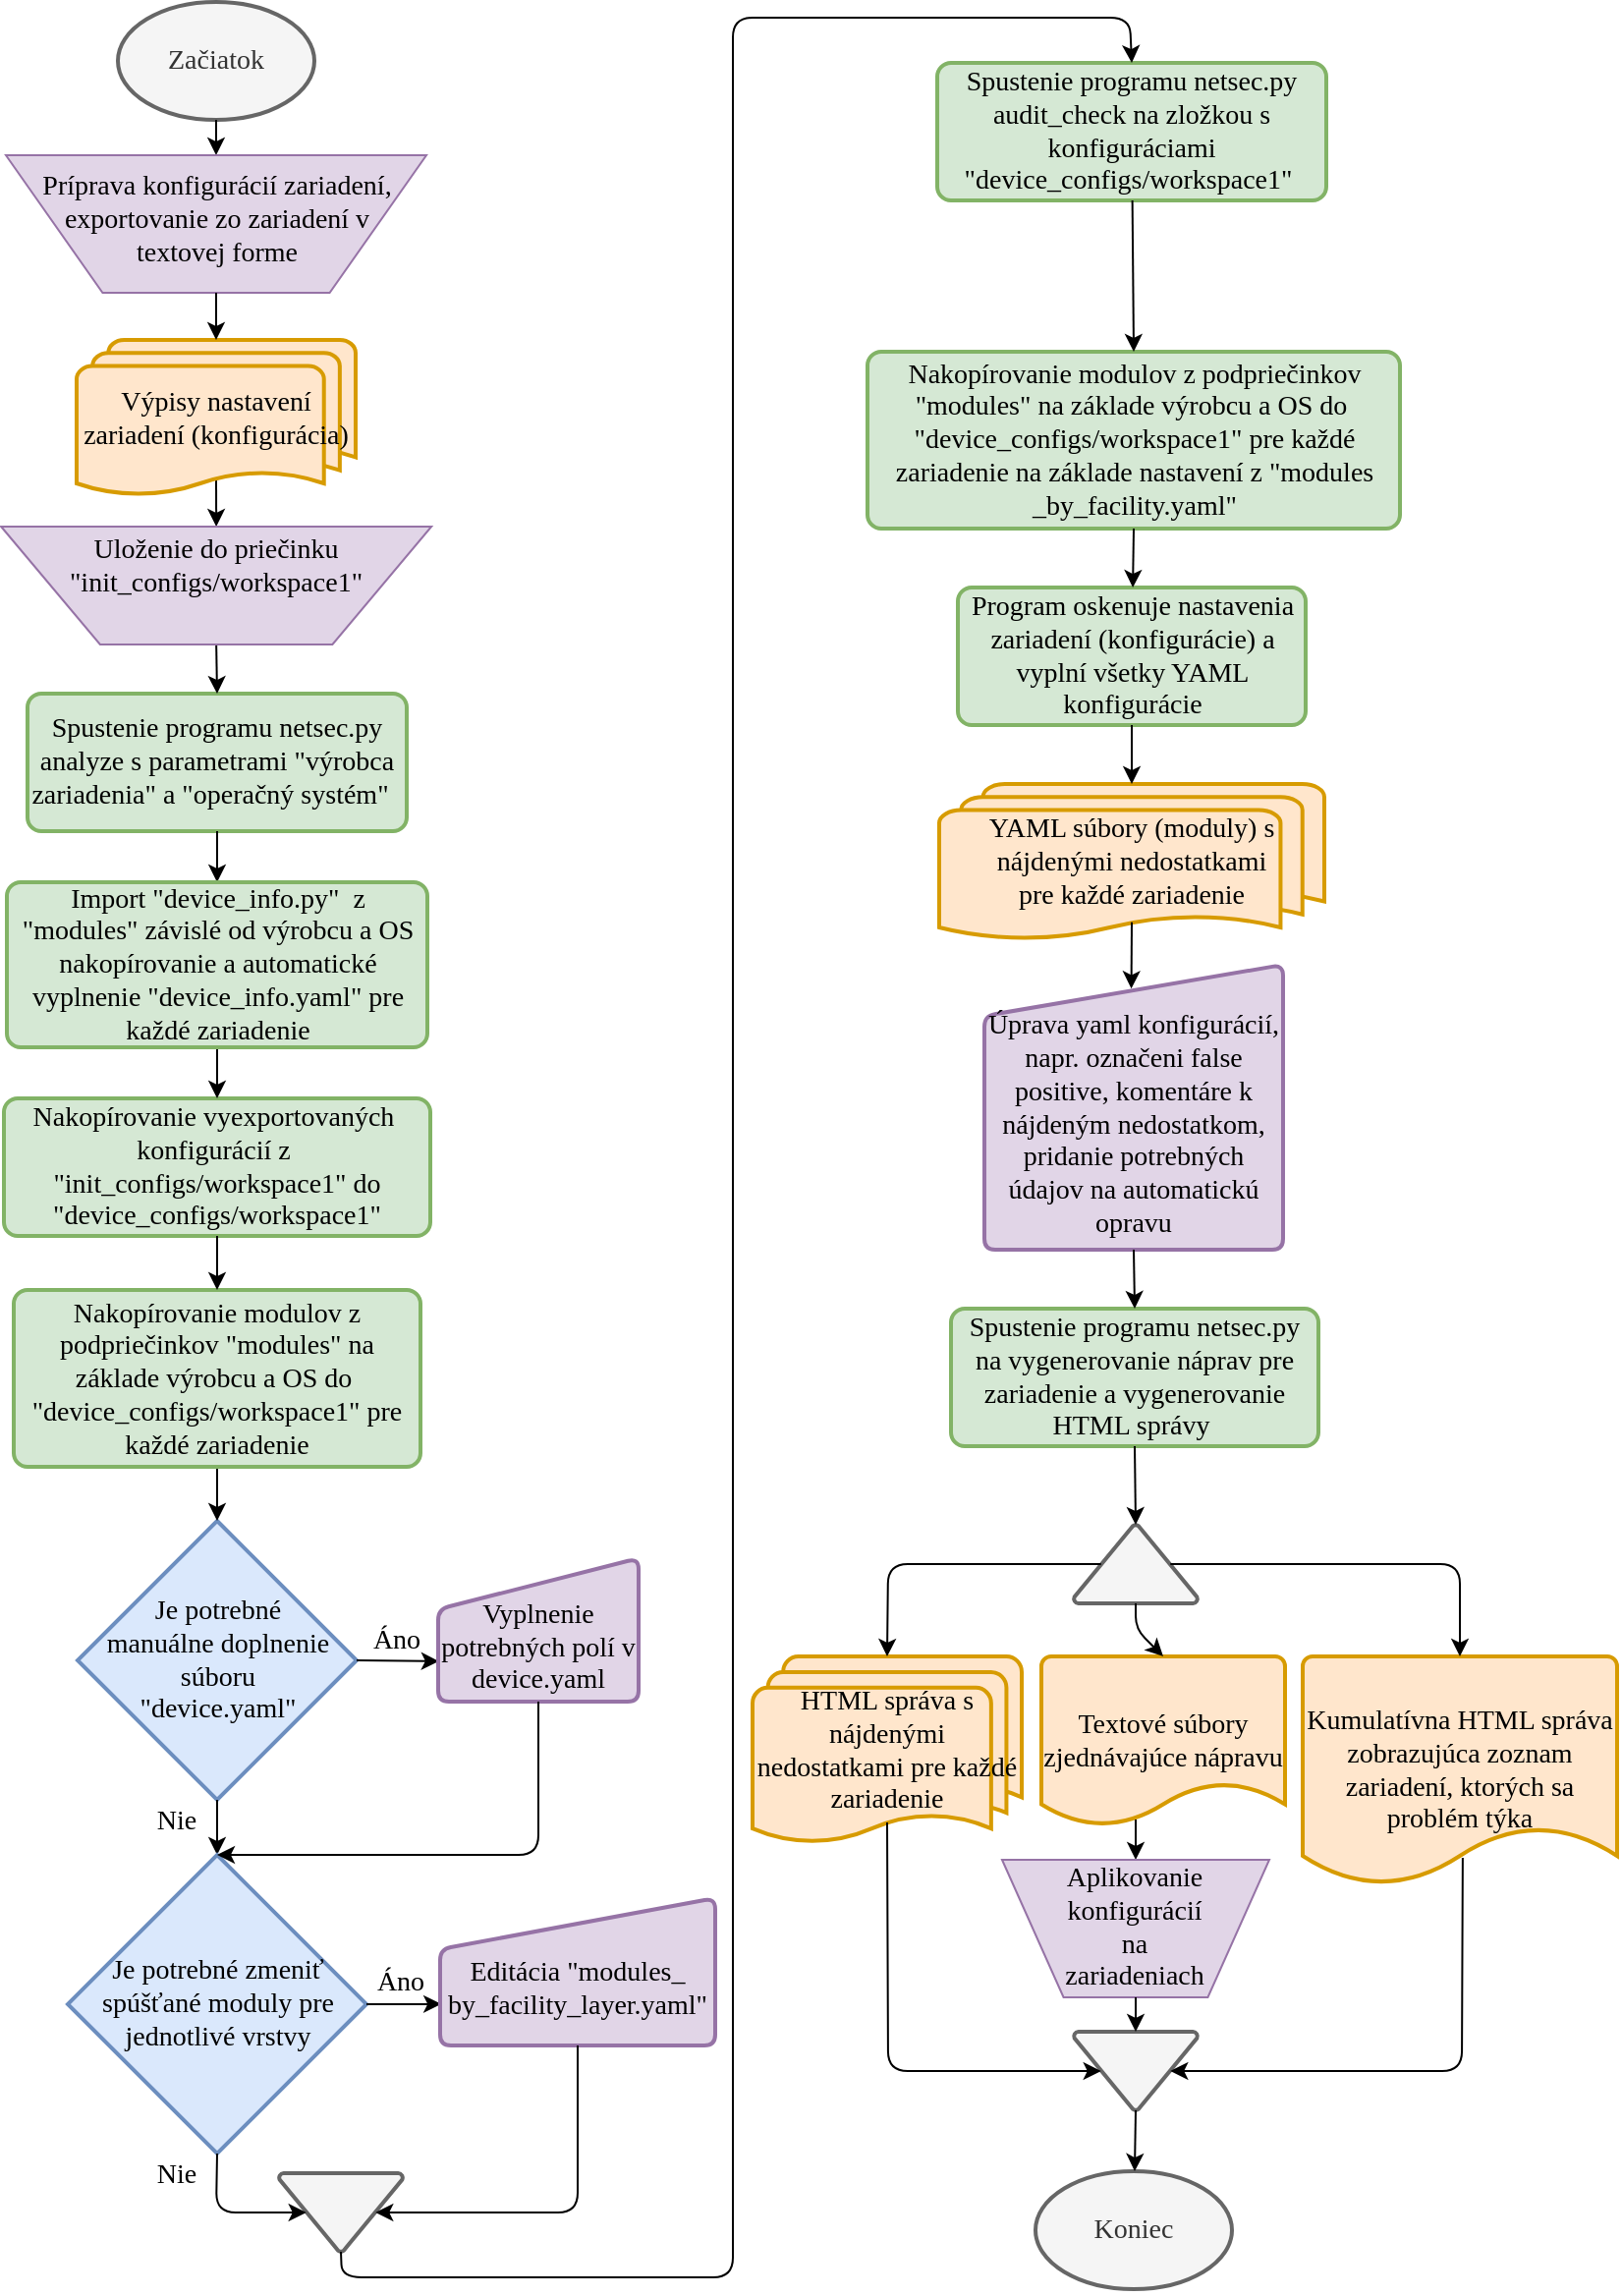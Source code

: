 <mxfile version="12.3.2" type="device" pages="1"><diagram name="Page-1" id="edf60f1a-56cd-e834-aa8a-f176f3a09ee4"><mxGraphModel dx="2785" dy="2779" grid="1" gridSize="10" guides="1" tooltips="1" connect="1" arrows="1" fold="1" page="1" pageScale="1" pageWidth="827" pageHeight="1169" background="#ffffff" math="0" shadow="0"><root><mxCell id="0"/><mxCell id="1" parent="0"/><mxCell id="6cHT_p8mozlos4Yl4xKU-3" value="Začiatok" style="strokeWidth=2;html=1;shape=mxgraph.flowchart.start_1;whiteSpace=wrap;fontFamily=Vafle VUT;fillColor=#f5f5f5;strokeColor=#666666;fontColor=#333333;fontSize=14;" parent="1" vertex="1"><mxGeometry x="62" y="-1168" width="100" height="60" as="geometry"/></mxCell><mxCell id="6cHT_p8mozlos4Yl4xKU-16" value="Spustenie programu netsec.py analyze s parametrami &quot;výrobca zariadenia&quot; a &quot;operačný systém&quot;&amp;nbsp;&amp;nbsp;" style="rounded=1;whiteSpace=wrap;html=1;absoluteArcSize=1;arcSize=14;strokeWidth=2;fontFamily=Vafle VUT;fillColor=#d5e8d4;strokeColor=#82b366;fontSize=14;" parent="1" vertex="1"><mxGeometry x="16" y="-816" width="193" height="70" as="geometry"/></mxCell><mxCell id="6cHT_p8mozlos4Yl4xKU-23" value="" style="endArrow=classic;html=1;fontFamily=Vafle VUT;exitX=0.5;exitY=0.88;exitDx=0;exitDy=0;exitPerimeter=0;entryX=0.5;entryY=0;entryDx=0;entryDy=0;fontSize=14;" parent="1" source="6cHT_p8mozlos4Yl4xKU-19" target="g4oI9HJ7nEypUv8p38y7-5" edge="1"><mxGeometry width="50" height="50" relative="1" as="geometry"><mxPoint x="122" y="-993" as="sourcePoint"/><mxPoint x="112" y="-882" as="targetPoint"/></mxGeometry></mxCell><mxCell id="6cHT_p8mozlos4Yl4xKU-24" value="" style="endArrow=classic;html=1;fontFamily=Vafle VUT;exitX=0.5;exitY=1;exitDx=0;exitDy=0;exitPerimeter=0;entryX=0.5;entryY=0;entryDx=0;entryDy=0;fontSize=14;" parent="1" source="6cHT_p8mozlos4Yl4xKU-3" target="g4oI9HJ7nEypUv8p38y7-2" edge="1"><mxGeometry width="50" height="50" relative="1" as="geometry"><mxPoint x="62" y="-719" as="sourcePoint"/><mxPoint x="133" y="-1100" as="targetPoint"/></mxGeometry></mxCell><mxCell id="6cHT_p8mozlos4Yl4xKU-25" value="" style="endArrow=classic;html=1;fontFamily=Vafle VUT;entryX=0.5;entryY=0;entryDx=0;entryDy=0;exitX=0.5;exitY=1;exitDx=0;exitDy=0;fontSize=14;" parent="1" source="g4oI9HJ7nEypUv8p38y7-5" target="6cHT_p8mozlos4Yl4xKU-16" edge="1"><mxGeometry width="50" height="50" relative="1" as="geometry"><mxPoint x="112" y="-818" as="sourcePoint"/><mxPoint x="112" y="-788" as="targetPoint"/></mxGeometry></mxCell><mxCell id="6cHT_p8mozlos4Yl4xKU-27" value="Nakopírovanie vyexportovaných&amp;nbsp; konfigurácií z&amp;nbsp; &quot;init_configs/workspace1&quot; do &quot;device_configs/workspace1&quot;" style="rounded=1;whiteSpace=wrap;html=1;absoluteArcSize=1;arcSize=14;strokeWidth=2;fontFamily=Vafle VUT;fillColor=#d5e8d4;strokeColor=#82b366;fontSize=14;" parent="1" vertex="1"><mxGeometry x="4" y="-610" width="217" height="70" as="geometry"/></mxCell><mxCell id="6cHT_p8mozlos4Yl4xKU-29" value="" style="endArrow=classic;html=1;fontFamily=Vafle VUT;exitX=0.5;exitY=1;exitDx=0;exitDy=0;entryX=0.5;entryY=0;entryDx=0;entryDy=0;fontSize=14;" parent="1" source="6cHT_p8mozlos4Yl4xKU-16" target="LH9sDuSlAOWutRwLxibZ-2" edge="1"><mxGeometry width="50" height="50" relative="1" as="geometry"><mxPoint x="42" y="-422" as="sourcePoint"/><mxPoint x="112" y="-704" as="targetPoint"/></mxGeometry></mxCell><mxCell id="6cHT_p8mozlos4Yl4xKU-33" value="&lt;font style=&quot;font-size: 14px&quot;&gt;Je potrebné &lt;br&gt;manuálne doplnenie &lt;br&gt;súboru &lt;br&gt;&quot;device.yaml&quot;&lt;/font&gt;" style="strokeWidth=2;html=1;shape=mxgraph.flowchart.decision;whiteSpace=wrap;fontFamily=Vafle VUT;fillColor=#dae8fc;strokeColor=#6c8ebf;fontSize=14;" parent="1" vertex="1"><mxGeometry x="41.5" y="-395" width="142" height="142" as="geometry"/></mxCell><mxCell id="6cHT_p8mozlos4Yl4xKU-34" value="" style="endArrow=classic;html=1;fontFamily=Vafle VUT;exitX=0.5;exitY=1;exitDx=0;exitDy=0;entryX=0.5;entryY=0;entryDx=0;entryDy=0;fontSize=14;" parent="1" source="LH9sDuSlAOWutRwLxibZ-2" target="6cHT_p8mozlos4Yl4xKU-27" edge="1"><mxGeometry width="50" height="50" relative="1" as="geometry"><mxPoint x="112" y="-534" as="sourcePoint"/><mxPoint x="112" y="-520" as="targetPoint"/></mxGeometry></mxCell><mxCell id="6cHT_p8mozlos4Yl4xKU-38" value="" style="endArrow=classic;html=1;fontFamily=Vafle VUT;exitX=1;exitY=0.5;exitDx=0;exitDy=0;exitPerimeter=0;entryX=0.004;entryY=0.719;entryDx=0;entryDy=0;entryPerimeter=0;fontSize=14;" parent="1" source="6cHT_p8mozlos4Yl4xKU-33" target="6cHT_p8mozlos4Yl4xKU-39" edge="1"><mxGeometry width="50" height="50" relative="1" as="geometry"><mxPoint x="42" y="16" as="sourcePoint"/><mxPoint x="182" y="-214" as="targetPoint"/></mxGeometry></mxCell><mxCell id="6cHT_p8mozlos4Yl4xKU-39" value="&lt;font style=&quot;font-size: 14px;&quot;&gt;&lt;br style=&quot;font-size: 14px;&quot;&gt;Vyplnenie potrebných polí v device.yaml&lt;/font&gt;" style="html=1;strokeWidth=2;shape=manualInput;whiteSpace=wrap;rounded=1;size=26;arcSize=11;fontFamily=Vafle VUT;fillColor=#e1d5e7;strokeColor=#9673a6;fontSize=14;" parent="1" vertex="1"><mxGeometry x="225" y="-376" width="102" height="73" as="geometry"/></mxCell><mxCell id="6cHT_p8mozlos4Yl4xKU-41" value="" style="endArrow=classic;html=1;fontFamily=Vafle VUT;exitX=0.5;exitY=1;exitDx=0;exitDy=0;exitPerimeter=0;entryX=0.5;entryY=0;entryDx=0;entryDy=0;entryPerimeter=0;fontSize=14;" parent="1" source="6cHT_p8mozlos4Yl4xKU-33" target="6cHT_p8mozlos4Yl4xKU-47" edge="1"><mxGeometry width="50" height="50" relative="1" as="geometry"><mxPoint x="42" y="-14" as="sourcePoint"/><mxPoint x="112" y="-158.0" as="targetPoint"/></mxGeometry></mxCell><mxCell id="6cHT_p8mozlos4Yl4xKU-42" value="Áno" style="text;html=1;strokeColor=none;fillColor=none;align=center;verticalAlign=middle;whiteSpace=wrap;rounded=0;fontFamily=Vafle VUT;fontSize=14;" parent="1" vertex="1"><mxGeometry x="184" y="-344" width="40" height="20" as="geometry"/></mxCell><mxCell id="6cHT_p8mozlos4Yl4xKU-44" value="Nie" style="text;html=1;strokeColor=none;fillColor=none;align=center;verticalAlign=middle;whiteSpace=wrap;rounded=0;fontFamily=Vafle VUT;fontSize=14;" parent="1" vertex="1"><mxGeometry x="72" y="-252" width="40" height="20" as="geometry"/></mxCell><mxCell id="6cHT_p8mozlos4Yl4xKU-46" value="&lt;span style=&quot;white-space: normal; font-size: 14px;&quot;&gt;&lt;font style=&quot;font-size: 14px;&quot;&gt;Spustenie programu netsec.py audit_check na zložkou s konfiguráciami &quot;device_configs/workspace1&quot;&amp;nbsp;&lt;/font&gt;&lt;/span&gt;" style="rounded=1;whiteSpace=wrap;html=1;absoluteArcSize=1;arcSize=14;strokeWidth=2;fontFamily=Vafle VUT;fillColor=#d5e8d4;strokeColor=#82b366;fontSize=14;" parent="1" vertex="1"><mxGeometry x="479" y="-1137" width="198" height="70" as="geometry"/></mxCell><mxCell id="6cHT_p8mozlos4Yl4xKU-47" value="&lt;span style=&quot;font-size: 14px;&quot;&gt;Je potrebné zmeniť spúšťané moduly pre jednotlivé vrstvy&lt;/span&gt;" style="strokeWidth=2;html=1;shape=mxgraph.flowchart.decision;whiteSpace=wrap;fontFamily=Vafle VUT;fillColor=#dae8fc;strokeColor=#6c8ebf;fontSize=14;" parent="1" vertex="1"><mxGeometry x="36.5" y="-225" width="152" height="152" as="geometry"/></mxCell><mxCell id="6cHT_p8mozlos4Yl4xKU-49" value="" style="endArrow=classic;html=1;fontFamily=Vafle VUT;exitX=1;exitY=0.5;exitDx=0;exitDy=0;exitPerimeter=0;entryX=0.004;entryY=0.719;entryDx=0;entryDy=0;entryPerimeter=0;fontSize=14;" parent="1" source="6cHT_p8mozlos4Yl4xKU-47" target="6cHT_p8mozlos4Yl4xKU-50" edge="1"><mxGeometry width="50" height="50" relative="1" as="geometry"><mxPoint x="507" y="-34" as="sourcePoint"/><mxPoint x="647" y="-264" as="targetPoint"/></mxGeometry></mxCell><mxCell id="6cHT_p8mozlos4Yl4xKU-50" value="&lt;font style=&quot;font-size: 14px&quot;&gt;&lt;br style=&quot;font-size: 14px&quot;&gt;Editácia &quot;modules_&lt;br&gt;by_facility_layer.yaml&quot;&lt;/font&gt;" style="html=1;strokeWidth=2;shape=manualInput;whiteSpace=wrap;rounded=1;size=26;arcSize=11;fontFamily=Vafle VUT;fillColor=#e1d5e7;strokeColor=#9673a6;fontSize=14;" parent="1" vertex="1"><mxGeometry x="226" y="-203" width="140" height="75" as="geometry"/></mxCell><mxCell id="6cHT_p8mozlos4Yl4xKU-52" value="Áno" style="text;html=1;strokeColor=none;fillColor=none;align=center;verticalAlign=middle;whiteSpace=wrap;rounded=0;fontFamily=Vafle VUT;fontSize=14;" parent="1" vertex="1"><mxGeometry x="185.5" y="-170" width="40" height="20" as="geometry"/></mxCell><mxCell id="6cHT_p8mozlos4Yl4xKU-53" value="Nie" style="text;html=1;strokeColor=none;fillColor=none;align=center;verticalAlign=middle;whiteSpace=wrap;rounded=0;fontFamily=Vafle VUT;fontSize=14;" parent="1" vertex="1"><mxGeometry x="72" y="-72" width="40" height="20" as="geometry"/></mxCell><mxCell id="6cHT_p8mozlos4Yl4xKU-54" value="" style="endArrow=classic;html=1;fontFamily=Vafle VUT;entryX=0.5;entryY=0;entryDx=0;entryDy=0;entryPerimeter=0;exitX=0.5;exitY=1;exitDx=0;exitDy=0;fontSize=14;" parent="1" source="6cHT_p8mozlos4Yl4xKU-39" target="6cHT_p8mozlos4Yl4xKU-47" edge="1"><mxGeometry width="50" height="50" relative="1" as="geometry"><mxPoint x="47" y="64" as="sourcePoint"/><mxPoint x="97" y="14" as="targetPoint"/><Array as="points"><mxPoint x="276" y="-225"/></Array></mxGeometry></mxCell><mxCell id="6cHT_p8mozlos4Yl4xKU-58" value="&lt;font style=&quot;font-size: 14px;&quot;&gt;Nakopírovanie modulov z podpriečinkov &quot;modules&quot; na základe výrobcu a OS do&amp;nbsp; &quot;device_configs/workspace1&quot; pre každé zariadenie na základe nastavení z &quot;modules _by_facility.yaml&quot;&lt;/font&gt;" style="rounded=1;whiteSpace=wrap;html=1;absoluteArcSize=1;arcSize=14;strokeWidth=2;fontFamily=Vafle VUT;fillColor=#d5e8d4;strokeColor=#82b366;fontSize=14;" parent="1" vertex="1"><mxGeometry x="443.5" y="-990" width="271" height="90" as="geometry"/></mxCell><mxCell id="6cHT_p8mozlos4Yl4xKU-59" value="" style="endArrow=classic;html=1;fontFamily=Vafle VUT;entryX=0.5;entryY=0;entryDx=0;entryDy=0;fontSize=14;" parent="1" source="6cHT_p8mozlos4Yl4xKU-46" target="6cHT_p8mozlos4Yl4xKU-58" edge="1"><mxGeometry width="50" height="50" relative="1" as="geometry"><mxPoint x="517" y="-808" as="sourcePoint"/><mxPoint x="557" y="-788" as="targetPoint"/></mxGeometry></mxCell><mxCell id="6cHT_p8mozlos4Yl4xKU-60" value="&lt;span style=&quot;white-space: normal; font-size: 14px;&quot;&gt;&lt;font style=&quot;font-size: 14px;&quot;&gt;Program oskenuje nastavenia zariadení (konfigurácie) a vyplní všetky YAML konfigurácie&lt;/font&gt;&lt;/span&gt;" style="rounded=1;whiteSpace=wrap;html=1;absoluteArcSize=1;arcSize=14;strokeWidth=2;fontFamily=Vafle VUT;fillColor=#d5e8d4;strokeColor=#82b366;fontSize=14;" parent="1" vertex="1"><mxGeometry x="489.5" y="-870" width="177" height="70" as="geometry"/></mxCell><mxCell id="6cHT_p8mozlos4Yl4xKU-61" value="" style="endArrow=classic;html=1;fontFamily=Vafle VUT;exitX=0.5;exitY=1;exitDx=0;exitDy=0;fontSize=14;" parent="1" source="6cHT_p8mozlos4Yl4xKU-58" target="6cHT_p8mozlos4Yl4xKU-60" edge="1"><mxGeometry width="50" height="50" relative="1" as="geometry"><mxPoint x="597" y="-880" as="sourcePoint"/><mxPoint x="617" y="-720" as="targetPoint"/></mxGeometry></mxCell><mxCell id="6cHT_p8mozlos4Yl4xKU-63" value="YAML súbory (moduly) s nájdenými nedostatkami &lt;br style=&quot;font-size: 14px;&quot;&gt;pre každé zariadenie" style="strokeWidth=2;html=1;shape=mxgraph.flowchart.multi-document;whiteSpace=wrap;fontFamily=Vafle VUT;fillColor=#ffe6cc;strokeColor=#d79b00;fontSize=14;" parent="1" vertex="1"><mxGeometry x="480" y="-770" width="196" height="80" as="geometry"/></mxCell><mxCell id="6cHT_p8mozlos4Yl4xKU-64" value="" style="endArrow=classic;html=1;fontFamily=Vafle VUT;exitX=0.5;exitY=1;exitDx=0;exitDy=0;entryX=0.5;entryY=0;entryDx=0;entryDy=0;entryPerimeter=0;fontSize=14;" parent="1" source="6cHT_p8mozlos4Yl4xKU-60" target="6cHT_p8mozlos4Yl4xKU-63" edge="1"><mxGeometry width="50" height="50" relative="1" as="geometry"><mxPoint x="587" y="-898" as="sourcePoint"/><mxPoint x="595" y="-790" as="targetPoint"/></mxGeometry></mxCell><mxCell id="6cHT_p8mozlos4Yl4xKU-66" value="" style="endArrow=classic;html=1;fontFamily=Vafle VUT;exitX=0.5;exitY=0.88;exitDx=0;exitDy=0;exitPerimeter=0;entryX=0.492;entryY=0.084;entryDx=0;entryDy=0;entryPerimeter=0;fontSize=14;" parent="1" source="6cHT_p8mozlos4Yl4xKU-63" target="6cHT_p8mozlos4Yl4xKU-67" edge="1"><mxGeometry width="50" height="50" relative="1" as="geometry"><mxPoint x="577" y="-688" as="sourcePoint"/><mxPoint x="577" y="-670" as="targetPoint"/></mxGeometry></mxCell><mxCell id="6cHT_p8mozlos4Yl4xKU-67" value="&lt;br style=&quot;font-size: 14px;&quot;&gt;Úprava yaml konfigurácií, napr. označeni false positive, komentáre k nájdeným nedostatkom, pridanie potrebných údajov na automatickú opravu" style="html=1;strokeWidth=2;shape=manualInput;whiteSpace=wrap;rounded=1;size=26;arcSize=11;fontFamily=Vafle VUT;fillColor=#e1d5e7;strokeColor=#9673a6;fontSize=14;" parent="1" vertex="1"><mxGeometry x="503" y="-678" width="152" height="145" as="geometry"/></mxCell><mxCell id="6cHT_p8mozlos4Yl4xKU-68" value="&lt;span style=&quot;white-space: normal; font-size: 14px;&quot;&gt;&lt;font style=&quot;font-size: 14px;&quot;&gt;Spustenie programu netsec.py na vygenerovanie náprav pre zariadenie a vygenerovanie HTML správy&amp;nbsp;&lt;/font&gt;&lt;/span&gt;" style="rounded=1;whiteSpace=wrap;html=1;absoluteArcSize=1;arcSize=14;strokeWidth=2;fontFamily=Vafle VUT;fillColor=#d5e8d4;strokeColor=#82b366;fontSize=14;" parent="1" vertex="1"><mxGeometry x="486" y="-503" width="187" height="70" as="geometry"/></mxCell><mxCell id="6cHT_p8mozlos4Yl4xKU-69" value="" style="endArrow=classic;html=1;fontFamily=Vafle VUT;fontSize=14;exitX=0.5;exitY=1;exitDx=0;exitDy=0;entryX=0.5;entryY=0;entryDx=0;entryDy=0;" parent="1" source="6cHT_p8mozlos4Yl4xKU-67" target="6cHT_p8mozlos4Yl4xKU-68" edge="1"><mxGeometry width="50" height="50" relative="1" as="geometry"><mxPoint x="605" y="-510" as="sourcePoint"/><mxPoint x="755" y="-503" as="targetPoint"/></mxGeometry></mxCell><mxCell id="6cHT_p8mozlos4Yl4xKU-70" value="HTML správa s nájdenými nedostatkami pre každé zariadenie" style="strokeWidth=2;html=1;shape=mxgraph.flowchart.multi-document;whiteSpace=wrap;fontFamily=Vafle VUT;fillColor=#ffe6cc;strokeColor=#d79b00;fontSize=14;" parent="1" vertex="1"><mxGeometry x="385" y="-326" width="137" height="96" as="geometry"/></mxCell><mxCell id="6cHT_p8mozlos4Yl4xKU-71" value="Kumulatívna HTML správa zobrazujúca zoznam zariadení, ktorých sa problém týka" style="strokeWidth=2;html=1;shape=mxgraph.flowchart.document2;whiteSpace=wrap;size=0.25;fontFamily=Vafle VUT;fillColor=#ffe6cc;strokeColor=#d79b00;fontSize=14;" parent="1" vertex="1"><mxGeometry x="665" y="-326" width="160" height="116" as="geometry"/></mxCell><mxCell id="6cHT_p8mozlos4Yl4xKU-80" value="Textové súbory zjednávajúce nápravu" style="strokeWidth=2;html=1;shape=mxgraph.flowchart.document2;whiteSpace=wrap;size=0.25;fontFamily=Vafle VUT;fillColor=#ffe6cc;strokeColor=#d79b00;fontSize=14;" parent="1" vertex="1"><mxGeometry x="532" y="-326" width="124" height="86" as="geometry"/></mxCell><mxCell id="6cHT_p8mozlos4Yl4xKU-82" value="Koniec" style="strokeWidth=2;html=1;shape=mxgraph.flowchart.start_1;whiteSpace=wrap;fontFamily=Vafle VUT;fillColor=#f5f5f5;strokeColor=#666666;fontColor=#333333;fontSize=14;" parent="1" vertex="1"><mxGeometry x="529" y="-64" width="100" height="60" as="geometry"/></mxCell><mxCell id="6cHT_p8mozlos4Yl4xKU-85" value="" style="strokeWidth=2;html=1;shape=mxgraph.flowchart.extract_or_measurement;whiteSpace=wrap;fontFamily=Vafle VUT;fillColor=#f5f5f5;strokeColor=#666666;fontColor=#333333;fontSize=14;" parent="1" vertex="1"><mxGeometry x="548.5" y="-393" width="63" height="40" as="geometry"/></mxCell><mxCell id="6cHT_p8mozlos4Yl4xKU-87" value="" style="endArrow=classic;html=1;fontFamily=Vafle VUT;fontSize=14;exitX=0.5;exitY=1;exitDx=0;exitDy=0;entryX=0.5;entryY=0;entryDx=0;entryDy=0;entryPerimeter=0;" parent="1" source="6cHT_p8mozlos4Yl4xKU-68" target="6cHT_p8mozlos4Yl4xKU-85" edge="1"><mxGeometry width="50" height="50" relative="1" as="geometry"><mxPoint x="635" y="-400" as="sourcePoint"/><mxPoint x="675" y="-410" as="targetPoint"/></mxGeometry></mxCell><mxCell id="6cHT_p8mozlos4Yl4xKU-88" value="" style="endArrow=classic;html=1;fontFamily=Vafle VUT;entryX=0.5;entryY=0;entryDx=0;entryDy=0;entryPerimeter=0;fontSize=14;exitX=0.22;exitY=0.5;exitDx=0;exitDy=0;exitPerimeter=0;" parent="1" target="6cHT_p8mozlos4Yl4xKU-70" edge="1" source="6cHT_p8mozlos4Yl4xKU-85"><mxGeometry width="50" height="50" relative="1" as="geometry"><mxPoint x="545" y="-400" as="sourcePoint"/><mxPoint x="502" y="-393" as="targetPoint"/><Array as="points"><mxPoint x="454" y="-373"/></Array></mxGeometry></mxCell><mxCell id="6cHT_p8mozlos4Yl4xKU-89" value="" style="endArrow=classic;html=1;fontFamily=Vafle VUT;entryX=0.5;entryY=0;entryDx=0;entryDy=0;entryPerimeter=0;fontSize=14;exitX=0.5;exitY=1;exitDx=0;exitDy=0;exitPerimeter=0;" parent="1" target="6cHT_p8mozlos4Yl4xKU-80" edge="1" source="6cHT_p8mozlos4Yl4xKU-85"><mxGeometry width="50" height="50" relative="1" as="geometry"><mxPoint x="579" y="-350" as="sourcePoint"/><mxPoint x="590" y="-393" as="targetPoint"/><Array as="points"><mxPoint x="580" y="-340"/></Array></mxGeometry></mxCell><mxCell id="6cHT_p8mozlos4Yl4xKU-91" value="" style="endArrow=classic;html=1;fontFamily=Vafle VUT;entryX=0.5;entryY=0;entryDx=0;entryDy=0;entryPerimeter=0;fontSize=14;exitX=0.78;exitY=0.5;exitDx=0;exitDy=0;exitPerimeter=0;" parent="1" target="6cHT_p8mozlos4Yl4xKU-71" edge="1" source="6cHT_p8mozlos4Yl4xKU-85"><mxGeometry width="50" height="50" relative="1" as="geometry"><mxPoint x="615" y="-380" as="sourcePoint"/><mxPoint x="590" y="-393" as="targetPoint"/><Array as="points"><mxPoint x="745" y="-373"/></Array></mxGeometry></mxCell><mxCell id="6cHT_p8mozlos4Yl4xKU-95" value="" style="strokeWidth=2;html=1;shape=mxgraph.flowchart.extract_or_measurement;whiteSpace=wrap;fontFamily=Vafle VUT;rotation=-180;fillColor=#f5f5f5;strokeColor=#666666;fontColor=#333333;fontSize=14;" parent="1" vertex="1"><mxGeometry x="144" y="-63" width="63" height="40" as="geometry"/></mxCell><mxCell id="6cHT_p8mozlos4Yl4xKU-99" value="" style="endArrow=classic;html=1;fontFamily=Vafle VUT;entryX=0.78;entryY=0.5;entryDx=0;entryDy=0;entryPerimeter=0;exitX=0.5;exitY=1;exitDx=0;exitDy=0;exitPerimeter=0;fontSize=14;" parent="1" source="6cHT_p8mozlos4Yl4xKU-47" target="6cHT_p8mozlos4Yl4xKU-95" edge="1"><mxGeometry width="50" height="50" relative="1" as="geometry"><mxPoint x="117" y="-86" as="sourcePoint"/><mxPoint x="112" y="-55" as="targetPoint"/><Array as="points"><mxPoint x="112" y="-43"/></Array></mxGeometry></mxCell><mxCell id="6cHT_p8mozlos4Yl4xKU-100" value="" style="endArrow=classic;html=1;fontFamily=Vafle VUT;entryX=0.22;entryY=0.5;entryDx=0;entryDy=0;entryPerimeter=0;exitX=0.5;exitY=1;exitDx=0;exitDy=0;fontSize=14;" parent="1" source="6cHT_p8mozlos4Yl4xKU-50" target="6cHT_p8mozlos4Yl4xKU-95" edge="1"><mxGeometry width="50" height="50" relative="1" as="geometry"><mxPoint x="267" y="-116" as="sourcePoint"/><mxPoint x="302.86" y="-73" as="targetPoint"/><Array as="points"><mxPoint x="296" y="-43"/></Array></mxGeometry></mxCell><mxCell id="6cHT_p8mozlos4Yl4xKU-104" value="" style="endArrow=classic;html=1;fontFamily=Vafle VUT;exitX=0.5;exitY=0;exitDx=0;exitDy=0;exitPerimeter=0;entryX=0.5;entryY=0;entryDx=0;entryDy=0;fontSize=14;" parent="1" source="6cHT_p8mozlos4Yl4xKU-95" target="6cHT_p8mozlos4Yl4xKU-46" edge="1"><mxGeometry width="50" height="50" relative="1" as="geometry"><mxPoint x="167.5" y="-29" as="sourcePoint"/><mxPoint x="577" y="-1085" as="targetPoint"/><Array as="points"><mxPoint x="176" y="-10"/><mxPoint x="265" y="-10"/><mxPoint x="375" y="-10"/><mxPoint x="375" y="-570"/><mxPoint x="375" y="-1160"/><mxPoint x="475" y="-1160"/><mxPoint x="577" y="-1160"/></Array></mxGeometry></mxCell><mxCell id="6cHT_p8mozlos4Yl4xKU-106" value="" style="strokeWidth=2;html=1;shape=mxgraph.flowchart.extract_or_measurement;whiteSpace=wrap;fontFamily=Vafle VUT;rotation=-180;fillColor=#f5f5f5;strokeColor=#666666;fontColor=#333333;fontSize=14;" parent="1" vertex="1"><mxGeometry x="548.5" y="-135" width="63" height="40" as="geometry"/></mxCell><mxCell id="6cHT_p8mozlos4Yl4xKU-108" value="" style="endArrow=classic;html=1;fontFamily=Vafle VUT;entryX=0.5;entryY=0;entryDx=0;entryDy=0;fontSize=14;" parent="1" target="6cHT_p8mozlos4Yl4xKU-105" edge="1"><mxGeometry width="50" height="50" relative="1" as="geometry"><mxPoint x="580" y="-243" as="sourcePoint"/><mxPoint x="588" y="-384" as="targetPoint"/></mxGeometry></mxCell><mxCell id="6cHT_p8mozlos4Yl4xKU-109" value="" style="group;fontFamily=Vafle VUT;fontSize=14;" parent="1" vertex="1" connectable="0"><mxGeometry x="512" y="-222.5" width="136" height="70" as="geometry"/></mxCell><mxCell id="6cHT_p8mozlos4Yl4xKU-105" value="" style="verticalLabelPosition=bottom;verticalAlign=top;html=1;shape=trapezoid;perimeter=trapezoidPerimeter;whiteSpace=wrap;size=0.23;arcSize=10;flipV=1;fontFamily=Vafle VUT;fillColor=#e1d5e7;strokeColor=#9673a6;fontSize=14;" parent="6cHT_p8mozlos4Yl4xKU-109" vertex="1"><mxGeometry width="136" height="70" as="geometry"/></mxCell><mxCell id="6cHT_p8mozlos4Yl4xKU-107" value="Aplikovanie konfigurácií na zariadeniach" style="text;html=1;strokeColor=none;fillColor=none;align=center;verticalAlign=middle;whiteSpace=wrap;rounded=0;fontFamily=Vafle VUT;fontSize=14;" parent="6cHT_p8mozlos4Yl4xKU-109" vertex="1"><mxGeometry x="45.333" y="23.333" width="45.333" height="23.333" as="geometry"/></mxCell><mxCell id="6cHT_p8mozlos4Yl4xKU-111" value="" style="endArrow=classic;html=1;fontFamily=Vafle VUT;entryX=0.78;entryY=0.5;entryDx=0;entryDy=0;exitX=0.5;exitY=0.88;exitDx=0;exitDy=0;exitPerimeter=0;entryPerimeter=0;fontSize=14;" parent="1" source="6cHT_p8mozlos4Yl4xKU-70" target="6cHT_p8mozlos4Yl4xKU-106" edge="1"><mxGeometry width="50" height="50" relative="1" as="geometry"><mxPoint x="589.248" y="-249.844" as="sourcePoint"/><mxPoint x="589" y="-220" as="targetPoint"/><Array as="points"><mxPoint x="454" y="-115"/></Array></mxGeometry></mxCell><mxCell id="6cHT_p8mozlos4Yl4xKU-112" value="" style="endArrow=classic;html=1;fontFamily=Vafle VUT;entryX=0.22;entryY=0.5;entryDx=0;entryDy=0;entryPerimeter=0;exitX=0.509;exitY=0.884;exitDx=0;exitDy=0;exitPerimeter=0;fontSize=14;" parent="1" source="6cHT_p8mozlos4Yl4xKU-71" target="6cHT_p8mozlos4Yl4xKU-106" edge="1"><mxGeometry width="50" height="50" relative="1" as="geometry"><mxPoint x="749" y="-230" as="sourcePoint"/><mxPoint x="599" y="-210" as="targetPoint"/><Array as="points"><mxPoint x="746" y="-115"/></Array></mxGeometry></mxCell><mxCell id="6cHT_p8mozlos4Yl4xKU-113" value="" style="endArrow=classic;html=1;fontFamily=Vafle VUT;entryX=0.5;entryY=1;entryDx=0;entryDy=0;exitX=0.5;exitY=1;exitDx=0;exitDy=0;entryPerimeter=0;fontSize=14;" parent="1" source="6cHT_p8mozlos4Yl4xKU-105" target="6cHT_p8mozlos4Yl4xKU-106" edge="1"><mxGeometry width="50" height="50" relative="1" as="geometry"><mxPoint x="609.248" y="-229.844" as="sourcePoint"/><mxPoint x="609" y="-200" as="targetPoint"/></mxGeometry></mxCell><mxCell id="6cHT_p8mozlos4Yl4xKU-114" value="" style="endArrow=classic;html=1;fontFamily=Vafle VUT;exitX=0.5;exitY=0;exitDx=0;exitDy=0;exitPerimeter=0;fontSize=14;" parent="1" source="6cHT_p8mozlos4Yl4xKU-106" target="6cHT_p8mozlos4Yl4xKU-82" edge="1"><mxGeometry width="50" height="50" relative="1" as="geometry"><mxPoint x="619.248" y="-219.844" as="sourcePoint"/><mxPoint x="619" y="-190" as="targetPoint"/></mxGeometry></mxCell><mxCell id="g4oI9HJ7nEypUv8p38y7-1" value="" style="group;fontFamily=Vafle VUT;fontSize=14;" parent="1" vertex="1" connectable="0"><mxGeometry x="5" y="-1090" width="221" height="70" as="geometry"/></mxCell><mxCell id="g4oI9HJ7nEypUv8p38y7-2" value="" style="verticalLabelPosition=bottom;verticalAlign=top;html=1;shape=trapezoid;perimeter=trapezoidPerimeter;whiteSpace=wrap;size=0.23;arcSize=10;flipV=1;fontFamily=Vafle VUT;fillColor=#e1d5e7;strokeColor=#9673a6;fontSize=14;" parent="g4oI9HJ7nEypUv8p38y7-1" vertex="1"><mxGeometry width="214" height="70" as="geometry"/></mxCell><mxCell id="g4oI9HJ7nEypUv8p38y7-3" value="Príprava konfigurácií zariadení, exportovanie zo zariadení v textovej forme" style="text;html=1;strokeColor=none;fillColor=none;align=center;verticalAlign=middle;whiteSpace=wrap;rounded=0;fontFamily=Vafle VUT;fontSize=14;" parent="g4oI9HJ7nEypUv8p38y7-1" vertex="1"><mxGeometry x="9.5" y="15" width="195" height="35" as="geometry"/></mxCell><mxCell id="g4oI9HJ7nEypUv8p38y7-4" value="" style="group;fontFamily=Vafle VUT;fontSize=14;" parent="1" vertex="1" connectable="0"><mxGeometry x="36" y="-901" width="219" height="70" as="geometry"/></mxCell><mxCell id="g4oI9HJ7nEypUv8p38y7-5" value="" style="verticalLabelPosition=bottom;verticalAlign=top;html=1;shape=trapezoid;perimeter=trapezoidPerimeter;whiteSpace=wrap;size=0.23;arcSize=10;flipV=1;fontFamily=Vafle VUT;fillColor=#e1d5e7;strokeColor=#9673a6;fontSize=14;" parent="g4oI9HJ7nEypUv8p38y7-4" vertex="1"><mxGeometry x="-33.426" width="219" height="60" as="geometry"/></mxCell><mxCell id="g4oI9HJ7nEypUv8p38y7-6" value="Uloženie do priečinku &quot;init_configs/workspace1&quot;" style="text;html=1;strokeColor=none;fillColor=none;align=center;verticalAlign=middle;whiteSpace=wrap;rounded=0;fontFamily=Vafle VUT;fontSize=14;" parent="g4oI9HJ7nEypUv8p38y7-4" vertex="1"><mxGeometry x="53.021" y="10" width="46.105" height="20" as="geometry"/></mxCell><mxCell id="6cHT_p8mozlos4Yl4xKU-19" value="Výpisy nastavení zariadení (konfigurácia)" style="strokeWidth=2;html=1;shape=mxgraph.flowchart.multi-document;whiteSpace=wrap;fontFamily=Vafle VUT;fillColor=#ffe6cc;strokeColor=#d79b00;fontSize=14;" parent="1" vertex="1"><mxGeometry x="41" y="-996" width="142" height="80" as="geometry"/></mxCell><mxCell id="LH9sDuSlAOWutRwLxibZ-2" value="Import &quot;device_info.py&quot;&amp;nbsp; z &quot;modules&quot; závislé od výrobcu a OS nakopírovanie a automatické vyplnenie &quot;device_info.yaml&quot; pre každé zariadenie" style="rounded=1;whiteSpace=wrap;html=1;absoluteArcSize=1;arcSize=14;strokeWidth=2;fontFamily=Vafle VUT;fillColor=#d5e8d4;strokeColor=#82b366;fontSize=14;" parent="1" vertex="1"><mxGeometry x="5.5" y="-720" width="214" height="84" as="geometry"/></mxCell><mxCell id="LH9sDuSlAOWutRwLxibZ-5" value="" style="endArrow=classic;html=1;fontFamily=Vafle VUT;fontSize=14;exitX=0.5;exitY=1;exitDx=0;exitDy=0;entryX=0.5;entryY=0;entryDx=0;entryDy=0;entryPerimeter=0;" parent="1" source="LH9sDuSlAOWutRwLxibZ-6" target="6cHT_p8mozlos4Yl4xKU-33" edge="1"><mxGeometry width="50" height="50" relative="1" as="geometry"><mxPoint x="155" y="-380" as="sourcePoint"/><mxPoint x="185" y="-388" as="targetPoint"/></mxGeometry></mxCell><mxCell id="LH9sDuSlAOWutRwLxibZ-6" value="&lt;font style=&quot;font-size: 14px;&quot;&gt;Nakopírovanie modulov z podpriečinkov &quot;modules&quot; na základe výrobcu a OS do&amp;nbsp; &quot;device_configs/workspace1&quot; pre každé zariadenie&lt;/font&gt;" style="rounded=1;whiteSpace=wrap;html=1;absoluteArcSize=1;arcSize=14;strokeWidth=2;fontFamily=Vafle VUT;fillColor=#d5e8d4;strokeColor=#82b366;fontSize=14;" parent="1" vertex="1"><mxGeometry x="9" y="-512.5" width="207" height="90" as="geometry"/></mxCell><mxCell id="LH9sDuSlAOWutRwLxibZ-7" value="" style="endArrow=classic;html=1;entryX=0.5;entryY=0;entryDx=0;entryDy=0;entryPerimeter=0;exitX=0.5;exitY=1;exitDx=0;exitDy=0;fontFamily=Vafle VUT;fontSize=14;" parent="1" source="6cHT_p8mozlos4Yl4xKU-27" target="LH9sDuSlAOWutRwLxibZ-6" edge="1"><mxGeometry width="50" height="50" relative="1" as="geometry"><mxPoint x="112" y="-510" as="sourcePoint"/><mxPoint x="112" y="-349" as="targetPoint"/></mxGeometry></mxCell><mxCell id="brgGZ18nKjTrhKTy5sQB-5" value="" style="endArrow=classic;html=1;fontFamily=Vafle VUT;exitX=0.5;exitY=1;exitDx=0;exitDy=0;entryX=0.5;entryY=0;entryDx=0;entryDy=0;fontSize=14;entryPerimeter=0;" edge="1" parent="1" source="g4oI9HJ7nEypUv8p38y7-2" target="6cHT_p8mozlos4Yl4xKU-19"><mxGeometry width="50" height="50" relative="1" as="geometry"><mxPoint x="125" y="-1015.6" as="sourcePoint"/><mxPoint x="125.074" y="-990" as="targetPoint"/></mxGeometry></mxCell></root></mxGraphModel></diagram></mxfile>
